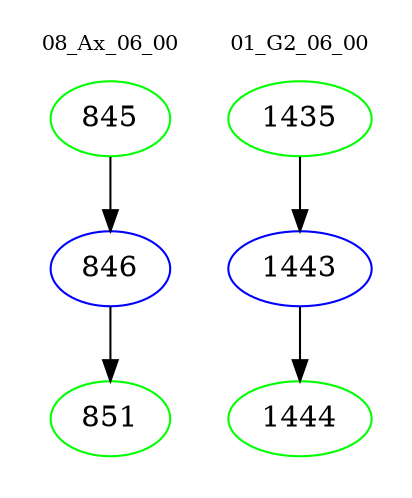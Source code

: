 digraph{
subgraph cluster_0 {
color = white
label = "08_Ax_06_00";
fontsize=10;
T0_845 [label="845", color="green"]
T0_845 -> T0_846 [color="black"]
T0_846 [label="846", color="blue"]
T0_846 -> T0_851 [color="black"]
T0_851 [label="851", color="green"]
}
subgraph cluster_1 {
color = white
label = "01_G2_06_00";
fontsize=10;
T1_1435 [label="1435", color="green"]
T1_1435 -> T1_1443 [color="black"]
T1_1443 [label="1443", color="blue"]
T1_1443 -> T1_1444 [color="black"]
T1_1444 [label="1444", color="green"]
}
}

